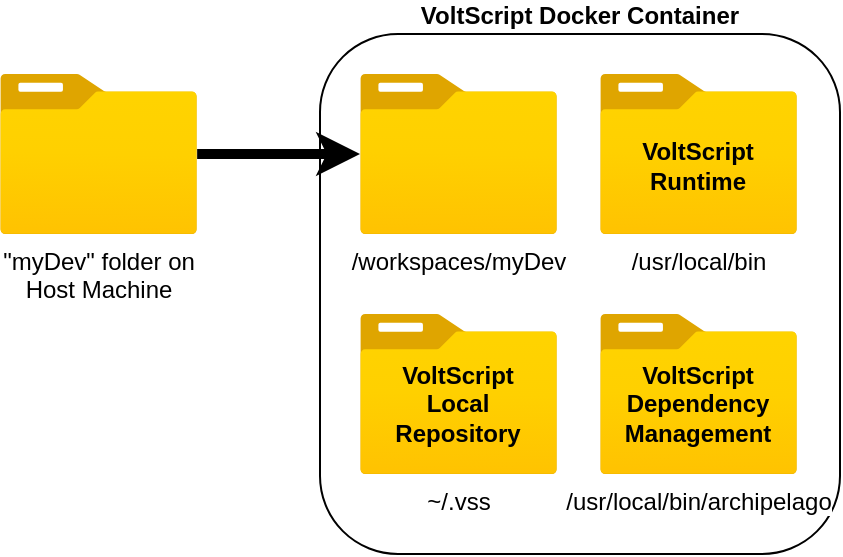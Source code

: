 <mxfile version="20.3.3" type="device"><diagram id="69fryCQ0bxRHRqIGWk0q" name="Page-1"><mxGraphModel dx="946" dy="530" grid="1" gridSize="10" guides="1" tooltips="1" connect="1" arrows="1" fold="1" page="1" pageScale="1" pageWidth="827" pageHeight="1169" math="0" shadow="0"><root><mxCell id="0"/><mxCell id="1" parent="0"/><mxCell id="YwBOa-4OmWKAStotA5_I-1" value="&quot;myDev&quot; folder on&lt;br&gt;Host Machine" style="aspect=fixed;html=1;points=[];align=center;image;fontSize=12;image=img/lib/azure2/general/Folder_Blank.svg;" vertex="1" parent="1"><mxGeometry x="200" y="180" width="98.57" height="80" as="geometry"/></mxCell><mxCell id="YwBOa-4OmWKAStotA5_I-2" value="VoltScript Docker Container" style="whiteSpace=wrap;html=1;aspect=fixed;rounded=1;labelPosition=center;verticalLabelPosition=top;align=center;verticalAlign=bottom;fontStyle=1" vertex="1" parent="1"><mxGeometry x="360" y="160" width="260" height="260" as="geometry"/></mxCell><mxCell id="YwBOa-4OmWKAStotA5_I-4" value="/workspaces/myDev" style="aspect=fixed;html=1;points=[];align=center;image;fontSize=12;image=img/lib/azure2/general/Folder_Blank.svg;rounded=1;" vertex="1" parent="1"><mxGeometry x="380" y="180" width="98.57" height="80" as="geometry"/></mxCell><mxCell id="YwBOa-4OmWKAStotA5_I-6" value="/usr/local/bin" style="aspect=fixed;html=1;points=[];align=center;image;fontSize=12;image=img/lib/azure2/general/Folder_Blank.svg;rounded=1;" vertex="1" parent="1"><mxGeometry x="500" y="180" width="98.57" height="80" as="geometry"/></mxCell><mxCell id="YwBOa-4OmWKAStotA5_I-5" style="edgeStyle=orthogonalEdgeStyle;rounded=0;orthogonalLoop=1;jettySize=auto;html=1;strokeWidth=5;" edge="1" parent="1" source="YwBOa-4OmWKAStotA5_I-1" target="YwBOa-4OmWKAStotA5_I-4"><mxGeometry relative="1" as="geometry"/></mxCell><mxCell id="YwBOa-4OmWKAStotA5_I-7" value="VoltScript&lt;br&gt;Runtime" style="text;html=1;strokeColor=none;fillColor=none;align=center;verticalAlign=middle;whiteSpace=wrap;rounded=0;fontStyle=1" vertex="1" parent="1"><mxGeometry x="519.29" y="211" width="60" height="30" as="geometry"/></mxCell><mxCell id="YwBOa-4OmWKAStotA5_I-8" value="/usr/local/bin/archipelago" style="aspect=fixed;html=1;points=[];align=center;image;fontSize=12;image=img/lib/azure2/general/Folder_Blank.svg;rounded=1;" vertex="1" parent="1"><mxGeometry x="500" y="300" width="98.57" height="80" as="geometry"/></mxCell><mxCell id="YwBOa-4OmWKAStotA5_I-9" value="VoltScript&lt;br&gt;Dependency Management" style="text;html=1;strokeColor=none;fillColor=none;align=center;verticalAlign=middle;whiteSpace=wrap;rounded=0;fontStyle=1" vertex="1" parent="1"><mxGeometry x="519.29" y="330" width="60" height="30" as="geometry"/></mxCell><mxCell id="YwBOa-4OmWKAStotA5_I-10" value="~/.vss" style="aspect=fixed;html=1;points=[];align=center;image;fontSize=12;image=img/lib/azure2/general/Folder_Blank.svg;" vertex="1" parent="1"><mxGeometry x="380" y="300" width="98.57" height="80" as="geometry"/></mxCell><mxCell id="YwBOa-4OmWKAStotA5_I-11" value="VoltScript&lt;br&gt;Local Repository" style="text;html=1;strokeColor=none;fillColor=none;align=center;verticalAlign=middle;whiteSpace=wrap;rounded=0;fontStyle=1" vertex="1" parent="1"><mxGeometry x="399.29" y="330" width="60" height="30" as="geometry"/></mxCell></root></mxGraphModel></diagram></mxfile>